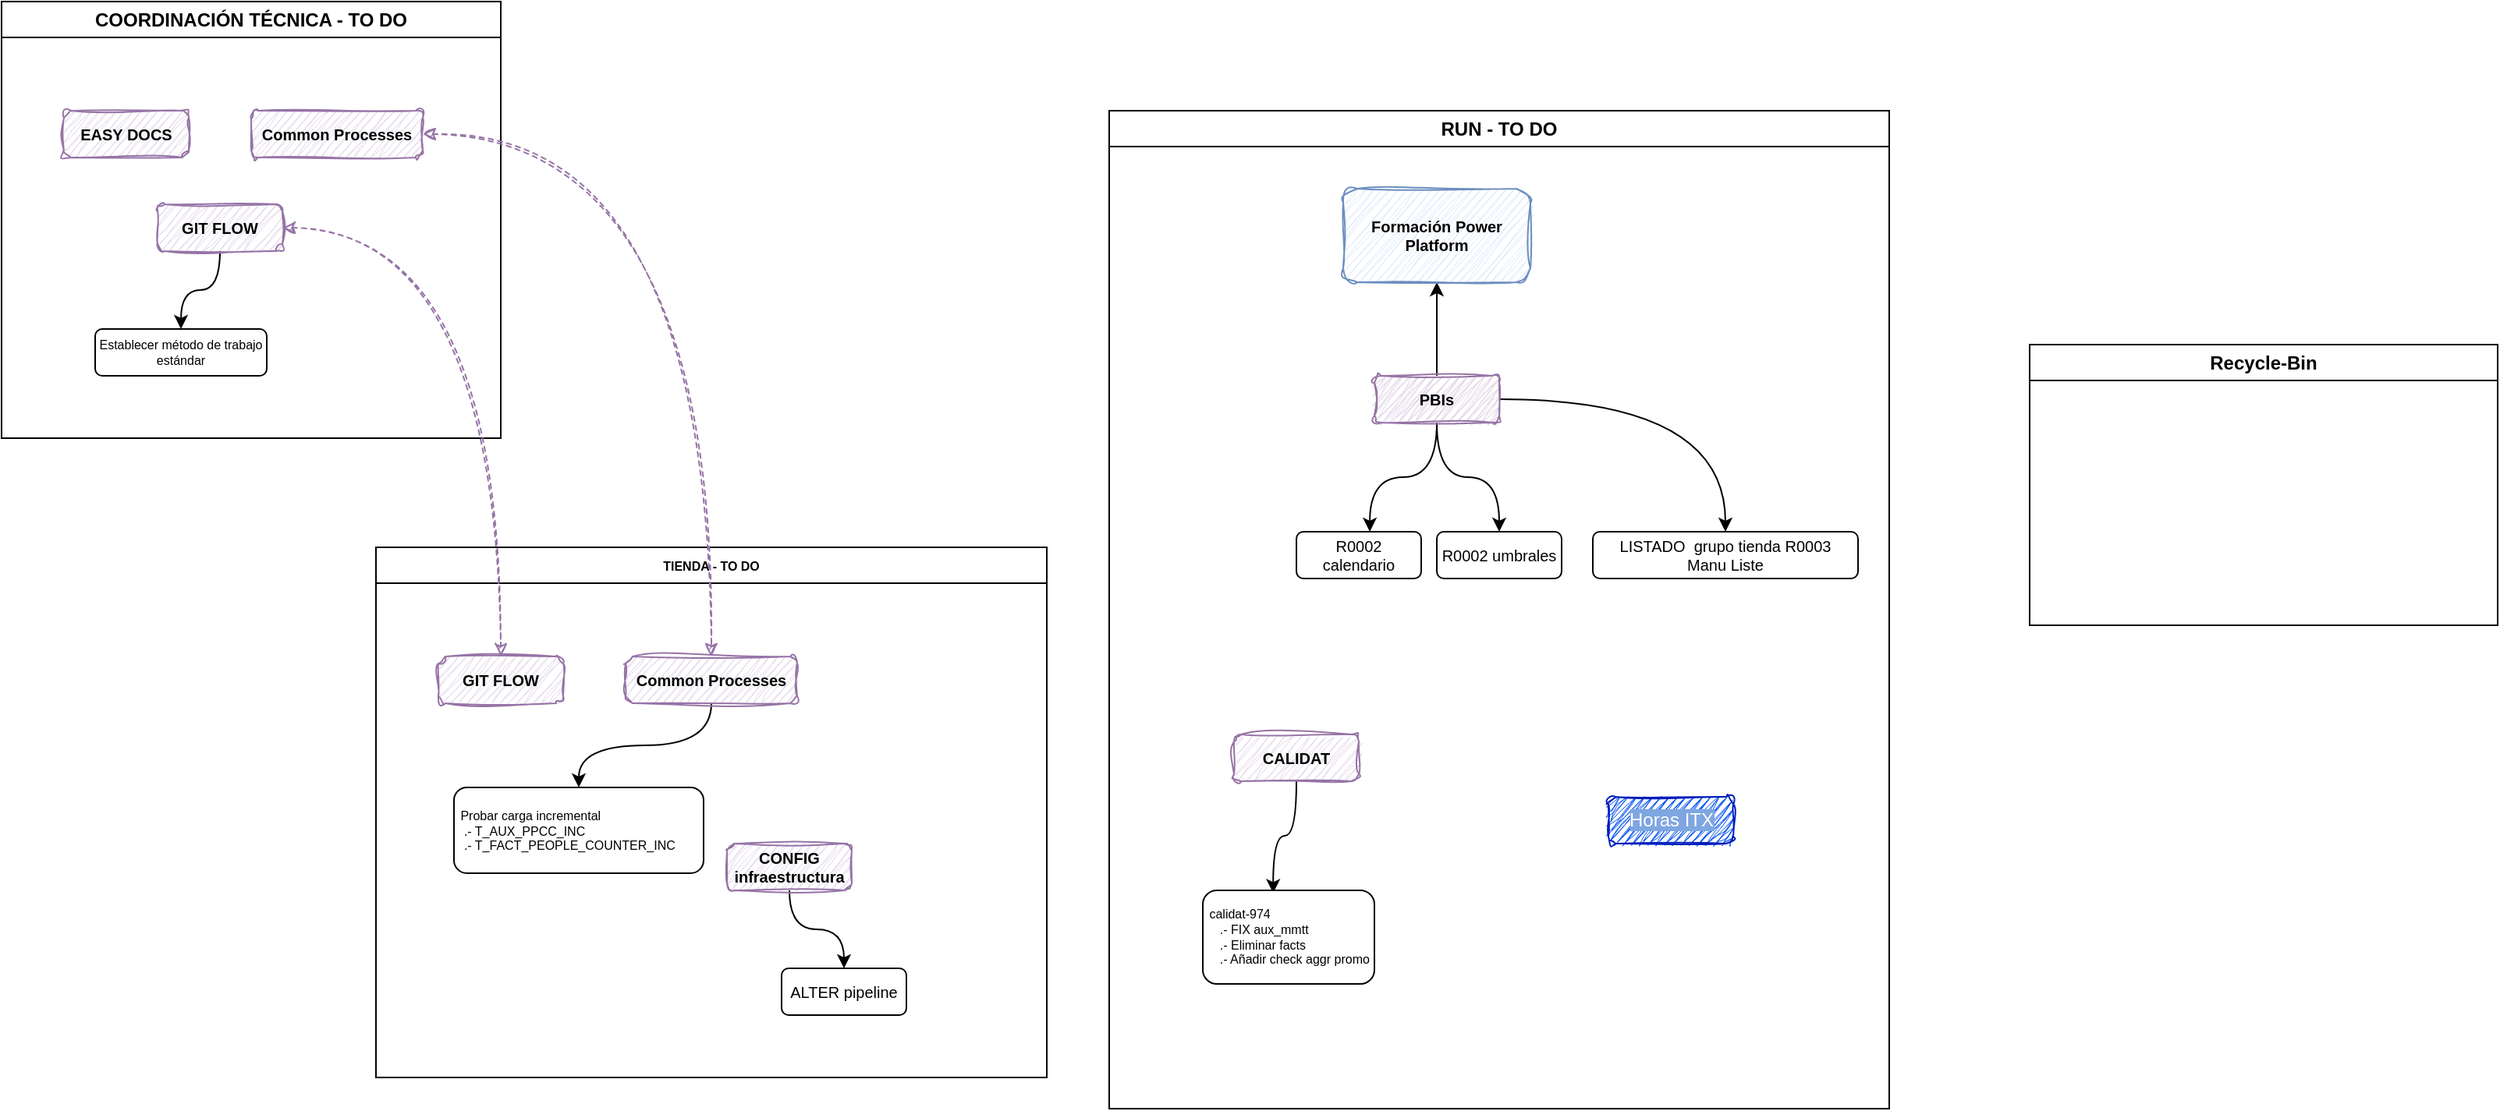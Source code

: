 <mxfile version="21.0.8" type="github">
  <diagram id="LJ3lU3-_otBDvy5FKb0J" name="Page-1">
    <mxGraphModel dx="1912" dy="1072" grid="1" gridSize="10" guides="1" tooltips="1" connect="1" arrows="1" fold="1" page="1" pageScale="1" pageWidth="1169" pageHeight="827" math="0" shadow="0">
      <root>
        <mxCell id="0" />
        <mxCell id="1" parent="0" />
        <mxCell id="9XHFxHY52LzIyJSaBSOC-2" value="COORDINACIÓN TÉCNICA - TO DO" style="swimlane;whiteSpace=wrap;html=1;" parent="1" vertex="1">
          <mxGeometry x="80" y="20" width="320" height="280" as="geometry">
            <mxRectangle x="150" y="170" width="140" height="30" as="alternateBounds" />
          </mxGeometry>
        </mxCell>
        <mxCell id="9XHFxHY52LzIyJSaBSOC-3" value="EASY DOCS" style="rounded=1;whiteSpace=wrap;html=1;fillColor=#e1d5e7;strokeColor=#9673a6;sketch=1;curveFitting=1;jiggle=2;fontStyle=1;fontSize=10;" parent="9XHFxHY52LzIyJSaBSOC-2" vertex="1">
          <mxGeometry x="40" y="70" width="80" height="30" as="geometry" />
        </mxCell>
        <mxCell id="MVU7_2ZqVJE06uC7ywKW-1" value="Common Processes&lt;br style=&quot;font-size: 10px;&quot;&gt;" style="rounded=1;whiteSpace=wrap;html=1;fillColor=#e1d5e7;strokeColor=#9673a6;sketch=1;curveFitting=1;jiggle=2;fontStyle=1;fontSize=10;" vertex="1" parent="9XHFxHY52LzIyJSaBSOC-2">
          <mxGeometry x="160" y="70" width="110" height="30" as="geometry" />
        </mxCell>
        <mxCell id="MVU7_2ZqVJE06uC7ywKW-40" style="edgeStyle=orthogonalEdgeStyle;rounded=0;orthogonalLoop=1;jettySize=auto;html=1;entryX=0.5;entryY=0;entryDx=0;entryDy=0;curved=1;" edge="1" parent="9XHFxHY52LzIyJSaBSOC-2" source="MVU7_2ZqVJE06uC7ywKW-16" target="MVU7_2ZqVJE06uC7ywKW-39">
          <mxGeometry relative="1" as="geometry" />
        </mxCell>
        <mxCell id="MVU7_2ZqVJE06uC7ywKW-16" value="GIT FLOW" style="rounded=1;whiteSpace=wrap;html=1;fillColor=#e1d5e7;strokeColor=#9673a6;sketch=1;curveFitting=1;jiggle=2;fontStyle=1;fontSize=10;" vertex="1" parent="9XHFxHY52LzIyJSaBSOC-2">
          <mxGeometry x="100" y="130" width="80" height="30" as="geometry" />
        </mxCell>
        <mxCell id="MVU7_2ZqVJE06uC7ywKW-39" value="Establecer método de trabajo estándar" style="rounded=1;whiteSpace=wrap;html=1;fontSize=8;" vertex="1" parent="9XHFxHY52LzIyJSaBSOC-2">
          <mxGeometry x="60" y="210" width="110" height="30" as="geometry" />
        </mxCell>
        <mxCell id="MVU7_2ZqVJE06uC7ywKW-2" value="RUN - TO DO" style="swimlane;whiteSpace=wrap;html=1;fontStyle=1" vertex="1" parent="1">
          <mxGeometry x="790" y="90" width="500" height="640" as="geometry">
            <mxRectangle x="800" y="100" width="140" height="30" as="alternateBounds" />
          </mxGeometry>
        </mxCell>
        <mxCell id="MVU7_2ZqVJE06uC7ywKW-3" value="LISTADO&amp;nbsp; grupo tienda R0003&lt;br style=&quot;font-size: 10px;&quot;&gt;Manu Liste" style="rounded=1;whiteSpace=wrap;html=1;fontSize=10;" vertex="1" parent="MVU7_2ZqVJE06uC7ywKW-2">
          <mxGeometry x="310" y="270" width="170" height="30" as="geometry" />
        </mxCell>
        <mxCell id="MVU7_2ZqVJE06uC7ywKW-8" style="edgeStyle=orthogonalEdgeStyle;rounded=0;orthogonalLoop=1;jettySize=auto;html=1;entryX=0.588;entryY=0;entryDx=0;entryDy=0;entryPerimeter=0;curved=1;" edge="1" parent="MVU7_2ZqVJE06uC7ywKW-2" source="MVU7_2ZqVJE06uC7ywKW-4" target="MVU7_2ZqVJE06uC7ywKW-6">
          <mxGeometry relative="1" as="geometry" />
        </mxCell>
        <mxCell id="MVU7_2ZqVJE06uC7ywKW-9" style="edgeStyle=orthogonalEdgeStyle;rounded=0;orthogonalLoop=1;jettySize=auto;html=1;entryX=0.5;entryY=0;entryDx=0;entryDy=0;curved=1;" edge="1" parent="MVU7_2ZqVJE06uC7ywKW-2" source="MVU7_2ZqVJE06uC7ywKW-4" target="MVU7_2ZqVJE06uC7ywKW-5">
          <mxGeometry relative="1" as="geometry" />
        </mxCell>
        <mxCell id="MVU7_2ZqVJE06uC7ywKW-11" value="" style="edgeStyle=orthogonalEdgeStyle;rounded=0;orthogonalLoop=1;jettySize=auto;html=1;curved=1;" edge="1" parent="MVU7_2ZqVJE06uC7ywKW-2" source="MVU7_2ZqVJE06uC7ywKW-4" target="MVU7_2ZqVJE06uC7ywKW-10">
          <mxGeometry relative="1" as="geometry" />
        </mxCell>
        <mxCell id="MVU7_2ZqVJE06uC7ywKW-12" style="edgeStyle=orthogonalEdgeStyle;rounded=0;orthogonalLoop=1;jettySize=auto;html=1;entryX=0.5;entryY=0;entryDx=0;entryDy=0;curved=1;" edge="1" parent="MVU7_2ZqVJE06uC7ywKW-2" source="MVU7_2ZqVJE06uC7ywKW-4" target="MVU7_2ZqVJE06uC7ywKW-3">
          <mxGeometry relative="1" as="geometry" />
        </mxCell>
        <mxCell id="MVU7_2ZqVJE06uC7ywKW-4" value="PBIs" style="rounded=1;whiteSpace=wrap;html=1;sketch=1;curveFitting=1;jiggle=2;glass=0;fillStyle=zigzag;fillColor=#e1d5e7;strokeColor=#9673a6;fontStyle=1;fontSize=10;" vertex="1" parent="MVU7_2ZqVJE06uC7ywKW-2">
          <mxGeometry x="170" y="170" width="80" height="30" as="geometry" />
        </mxCell>
        <mxCell id="MVU7_2ZqVJE06uC7ywKW-5" value="R0002 umbrales" style="rounded=1;whiteSpace=wrap;html=1;fontSize=10;" vertex="1" parent="MVU7_2ZqVJE06uC7ywKW-2">
          <mxGeometry x="210" y="270" width="80" height="30" as="geometry" />
        </mxCell>
        <mxCell id="MVU7_2ZqVJE06uC7ywKW-6" value="R0002 calendario" style="rounded=1;whiteSpace=wrap;html=1;fontSize=10;" vertex="1" parent="MVU7_2ZqVJE06uC7ywKW-2">
          <mxGeometry x="120" y="270" width="80" height="30" as="geometry" />
        </mxCell>
        <mxCell id="MVU7_2ZqVJE06uC7ywKW-10" value="Formación Power Platform" style="whiteSpace=wrap;html=1;rounded=1;fillColor=#dae8fc;strokeColor=#6c8ebf;glass=0;shadow=0;sketch=1;curveFitting=1;jiggle=2;fontStyle=1;fontSize=10;" vertex="1" parent="MVU7_2ZqVJE06uC7ywKW-2">
          <mxGeometry x="150" y="50" width="120" height="60" as="geometry" />
        </mxCell>
        <mxCell id="MVU7_2ZqVJE06uC7ywKW-21" style="edgeStyle=orthogonalEdgeStyle;rounded=0;orthogonalLoop=1;jettySize=auto;html=1;entryX=0.41;entryY=0.029;entryDx=0;entryDy=0;entryPerimeter=0;curved=1;" edge="1" parent="MVU7_2ZqVJE06uC7ywKW-2" source="MVU7_2ZqVJE06uC7ywKW-19" target="MVU7_2ZqVJE06uC7ywKW-20">
          <mxGeometry relative="1" as="geometry" />
        </mxCell>
        <mxCell id="MVU7_2ZqVJE06uC7ywKW-19" value="CALIDAT" style="rounded=1;whiteSpace=wrap;html=1;sketch=1;curveFitting=1;jiggle=2;glass=0;fillStyle=hachure;fillColor=#e1d5e7;strokeColor=#9673a6;fontStyle=1;fontSize=10;" vertex="1" parent="MVU7_2ZqVJE06uC7ywKW-2">
          <mxGeometry x="80" y="400" width="80" height="30" as="geometry" />
        </mxCell>
        <mxCell id="MVU7_2ZqVJE06uC7ywKW-20" value="&amp;nbsp;calidat-974&lt;br style=&quot;font-size: 8px;&quot;&gt;&amp;nbsp; &amp;nbsp; .- FIX aux_mmtt&lt;br style=&quot;font-size: 8px;&quot;&gt;&amp;nbsp; &amp;nbsp; .- Eliminar facts&lt;br style=&quot;font-size: 8px;&quot;&gt;&amp;nbsp; &amp;nbsp; .- Añadir check aggr promo" style="rounded=1;whiteSpace=wrap;html=1;align=left;fontSize=8;" vertex="1" parent="MVU7_2ZqVJE06uC7ywKW-2">
          <mxGeometry x="60" y="500" width="110" height="60" as="geometry" />
        </mxCell>
        <mxCell id="MVU7_2ZqVJE06uC7ywKW-33" value="&lt;span style=&quot;background-color: rgb(126, 166, 224);&quot;&gt;Horas ITX&lt;/span&gt;" style="rounded=1;html=1;sketch=1;curveFitting=1;jiggle=2;glass=0;fillStyle=zigzag;fillColor=#0050ef;strokeColor=#001DBC;fontColor=#FFFFFF;" vertex="1" parent="MVU7_2ZqVJE06uC7ywKW-2">
          <mxGeometry x="320" y="440" width="80" height="30" as="geometry" />
        </mxCell>
        <mxCell id="MVU7_2ZqVJE06uC7ywKW-13" value="TIENDA - TO DO" style="swimlane;whiteSpace=wrap;html=1;fontSize=8;" vertex="1" parent="1">
          <mxGeometry x="320" y="370" width="430" height="340" as="geometry">
            <mxRectangle x="150" y="170" width="140" height="30" as="alternateBounds" />
          </mxGeometry>
        </mxCell>
        <mxCell id="MVU7_2ZqVJE06uC7ywKW-14" value="GIT FLOW" style="rounded=1;whiteSpace=wrap;html=1;fillColor=#e1d5e7;strokeColor=#9673a6;sketch=1;curveFitting=1;jiggle=2;fontStyle=1;fontSize=10;" vertex="1" parent="MVU7_2ZqVJE06uC7ywKW-13">
          <mxGeometry x="40" y="70" width="80" height="30" as="geometry" />
        </mxCell>
        <mxCell id="MVU7_2ZqVJE06uC7ywKW-46" style="edgeStyle=orthogonalEdgeStyle;rounded=0;orthogonalLoop=1;jettySize=auto;html=1;entryX=0.5;entryY=0;entryDx=0;entryDy=0;curved=1;" edge="1" parent="MVU7_2ZqVJE06uC7ywKW-13" source="MVU7_2ZqVJE06uC7ywKW-15" target="MVU7_2ZqVJE06uC7ywKW-45">
          <mxGeometry relative="1" as="geometry" />
        </mxCell>
        <mxCell id="MVU7_2ZqVJE06uC7ywKW-15" value="Common Processes&lt;br style=&quot;font-size: 10px;&quot;&gt;" style="rounded=1;whiteSpace=wrap;html=1;fillColor=#e1d5e7;strokeColor=#9673a6;sketch=1;curveFitting=1;jiggle=2;fontStyle=1;fontSize=10;" vertex="1" parent="MVU7_2ZqVJE06uC7ywKW-13">
          <mxGeometry x="160" y="70" width="110" height="30" as="geometry" />
        </mxCell>
        <mxCell id="MVU7_2ZqVJE06uC7ywKW-22" value="ALTER pipeline" style="rounded=1;whiteSpace=wrap;html=1;fontSize=10;" vertex="1" parent="MVU7_2ZqVJE06uC7ywKW-13">
          <mxGeometry x="260" y="270" width="80" height="30" as="geometry" />
        </mxCell>
        <mxCell id="MVU7_2ZqVJE06uC7ywKW-24" style="edgeStyle=orthogonalEdgeStyle;rounded=0;orthogonalLoop=1;jettySize=auto;html=1;entryX=0.5;entryY=0;entryDx=0;entryDy=0;curved=1;" edge="1" parent="MVU7_2ZqVJE06uC7ywKW-13" source="MVU7_2ZqVJE06uC7ywKW-23" target="MVU7_2ZqVJE06uC7ywKW-22">
          <mxGeometry relative="1" as="geometry" />
        </mxCell>
        <mxCell id="MVU7_2ZqVJE06uC7ywKW-23" value="CONFIG&lt;br style=&quot;font-size: 10px;&quot;&gt;infraestructura" style="rounded=1;whiteSpace=wrap;html=1;fillColor=#e1d5e7;strokeColor=#9673a6;sketch=1;curveFitting=1;jiggle=2;fontStyle=1;fontSize=10;" vertex="1" parent="MVU7_2ZqVJE06uC7ywKW-13">
          <mxGeometry x="225" y="190" width="80" height="30" as="geometry" />
        </mxCell>
        <mxCell id="MVU7_2ZqVJE06uC7ywKW-45" value="&amp;nbsp;Probar carga incremental&lt;br style=&quot;font-size: 8px;&quot;&gt;&amp;nbsp; .- T_AUX_PPCC_INC&lt;br style=&quot;font-size: 8px;&quot;&gt;&amp;nbsp; .- T_FACT_PEOPLE_COUNTER_INC" style="rounded=1;whiteSpace=wrap;html=1;fontSize=8;align=left;" vertex="1" parent="MVU7_2ZqVJE06uC7ywKW-13">
          <mxGeometry x="50" y="154" width="160" height="55" as="geometry" />
        </mxCell>
        <mxCell id="MVU7_2ZqVJE06uC7ywKW-17" style="edgeStyle=orthogonalEdgeStyle;rounded=0;orthogonalLoop=1;jettySize=auto;html=1;entryX=0.5;entryY=0;entryDx=0;entryDy=0;startArrow=classic;startFill=1;dashed=1;fillColor=#e1d5e7;strokeColor=#9673a6;curved=1;sketch=1;curveFitting=1;jiggle=2;" edge="1" parent="1" source="MVU7_2ZqVJE06uC7ywKW-16" target="MVU7_2ZqVJE06uC7ywKW-14">
          <mxGeometry relative="1" as="geometry" />
        </mxCell>
        <mxCell id="MVU7_2ZqVJE06uC7ywKW-18" style="edgeStyle=orthogonalEdgeStyle;rounded=0;orthogonalLoop=1;jettySize=auto;html=1;entryX=0.5;entryY=0;entryDx=0;entryDy=0;curved=1;shadow=0;sketch=1;curveFitting=1;jiggle=2;dashed=1;startArrow=classic;startFill=1;fillColor=#e1d5e7;strokeColor=#9673a6;" edge="1" parent="1" source="MVU7_2ZqVJE06uC7ywKW-1" target="MVU7_2ZqVJE06uC7ywKW-15">
          <mxGeometry relative="1" as="geometry" />
        </mxCell>
        <mxCell id="MVU7_2ZqVJE06uC7ywKW-25" value="Recycle-Bin" style="swimlane;whiteSpace=wrap;html=1;" vertex="1" parent="1">
          <mxGeometry x="1380" y="240" width="300" height="180" as="geometry">
            <mxRectangle x="150" y="170" width="140" height="30" as="alternateBounds" />
          </mxGeometry>
        </mxCell>
      </root>
    </mxGraphModel>
  </diagram>
</mxfile>
